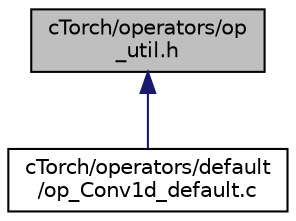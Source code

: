 digraph "cTorch/operators/op_util.h"
{
 // LATEX_PDF_SIZE
  edge [fontname="Helvetica",fontsize="10",labelfontname="Helvetica",labelfontsize="10"];
  node [fontname="Helvetica",fontsize="10",shape=record];
  Node1 [label="cTorch/operators/op\l_util.h",height=0.2,width=0.4,color="black", fillcolor="grey75", style="filled", fontcolor="black",tooltip=" "];
  Node1 -> Node2 [dir="back",color="midnightblue",fontsize="10",style="solid",fontname="Helvetica"];
  Node2 [label="cTorch/operators/default\l/op_Conv1d_default.c",height=0.2,width=0.4,color="black", fillcolor="white", style="filled",URL="$op__Conv1d__default_8c.html",tooltip=" "];
}
